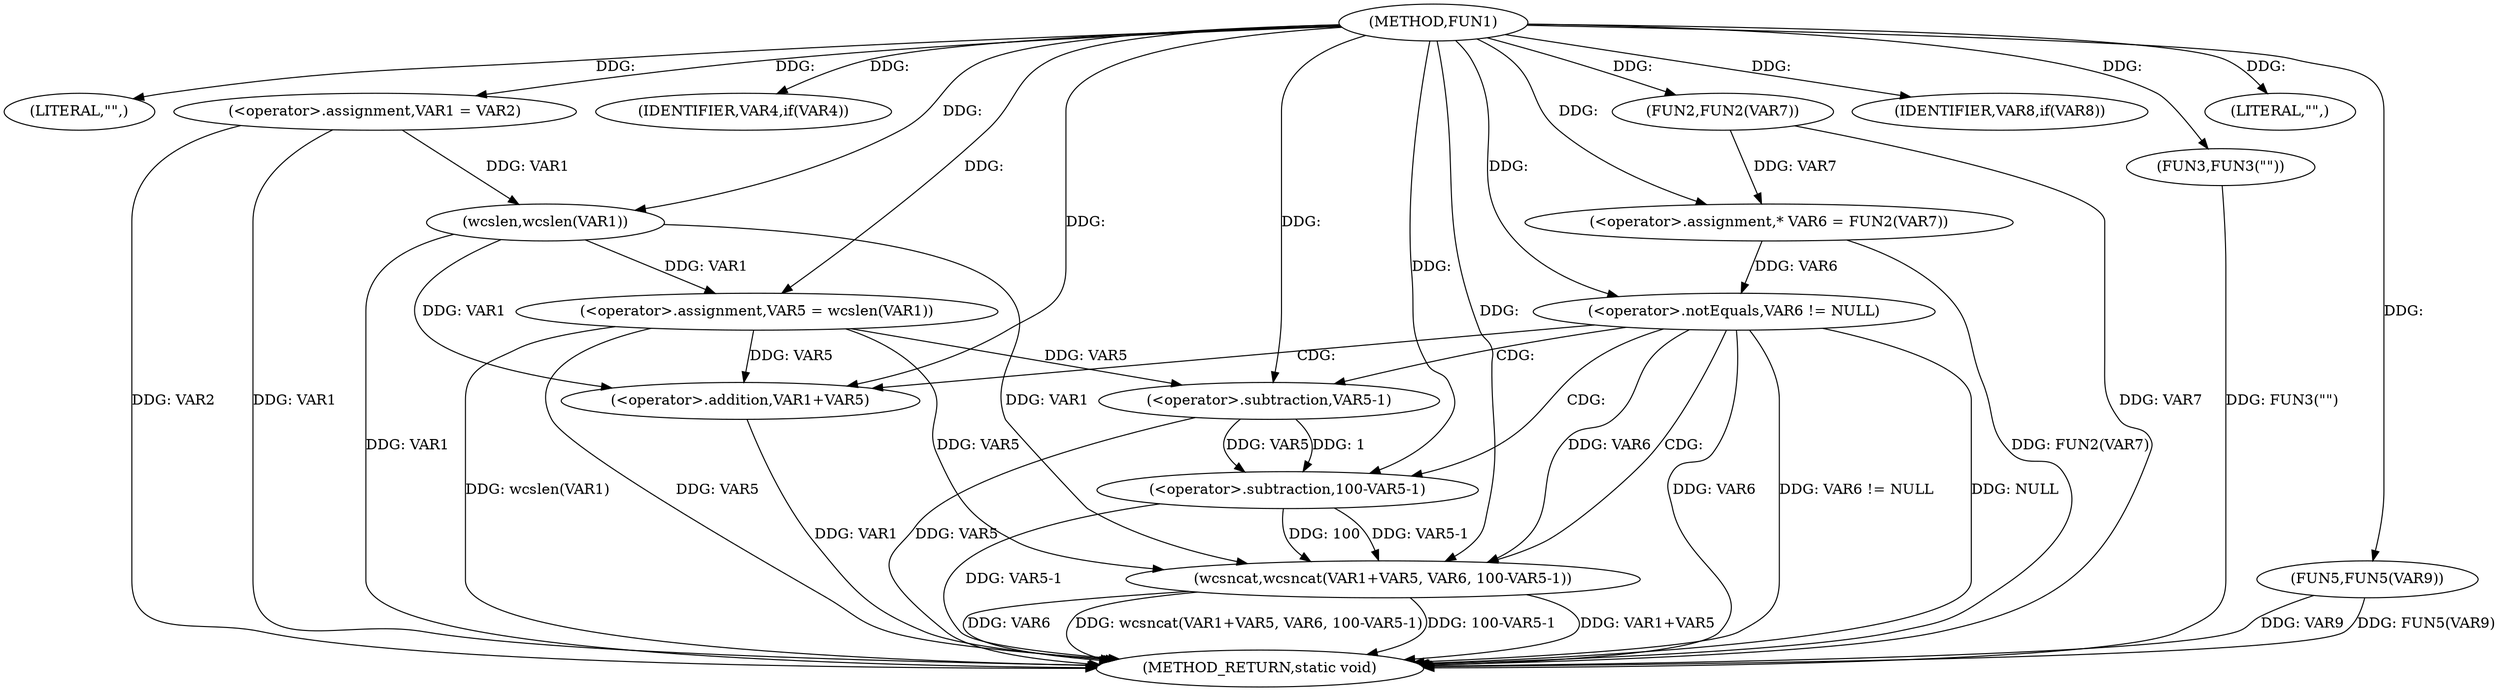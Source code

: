 digraph FUN1 {  
"1000100" [label = "(METHOD,FUN1)" ]
"1000147" [label = "(METHOD_RETURN,static void)" ]
"1000103" [label = "(LITERAL,\"\",)" ]
"1000104" [label = "(<operator>.assignment,VAR1 = VAR2)" ]
"1000108" [label = "(IDENTIFIER,VAR4,if(VAR4))" ]
"1000112" [label = "(<operator>.assignment,VAR5 = wcslen(VAR1))" ]
"1000114" [label = "(wcslen,wcslen(VAR1))" ]
"1000117" [label = "(<operator>.assignment,* VAR6 = FUN2(VAR7))" ]
"1000119" [label = "(FUN2,FUN2(VAR7))" ]
"1000122" [label = "(<operator>.notEquals,VAR6 != NULL)" ]
"1000126" [label = "(wcsncat,wcsncat(VAR1+VAR5, VAR6, 100-VAR5-1))" ]
"1000127" [label = "(<operator>.addition,VAR1+VAR5)" ]
"1000131" [label = "(<operator>.subtraction,100-VAR5-1)" ]
"1000133" [label = "(<operator>.subtraction,VAR5-1)" ]
"1000137" [label = "(IDENTIFIER,VAR8,if(VAR8))" ]
"1000139" [label = "(FUN3,FUN3(\"\"))" ]
"1000144" [label = "(LITERAL,\"\",)" ]
"1000145" [label = "(FUN5,FUN5(VAR9))" ]
  "1000104" -> "1000147"  [ label = "DDG: VAR1"] 
  "1000112" -> "1000147"  [ label = "DDG: wcslen(VAR1)"] 
  "1000133" -> "1000147"  [ label = "DDG: VAR5"] 
  "1000114" -> "1000147"  [ label = "DDG: VAR1"] 
  "1000126" -> "1000147"  [ label = "DDG: VAR1+VAR5"] 
  "1000127" -> "1000147"  [ label = "DDG: VAR1"] 
  "1000117" -> "1000147"  [ label = "DDG: FUN2(VAR7)"] 
  "1000145" -> "1000147"  [ label = "DDG: VAR9"] 
  "1000104" -> "1000147"  [ label = "DDG: VAR2"] 
  "1000126" -> "1000147"  [ label = "DDG: VAR6"] 
  "1000126" -> "1000147"  [ label = "DDG: wcsncat(VAR1+VAR5, VAR6, 100-VAR5-1)"] 
  "1000122" -> "1000147"  [ label = "DDG: VAR6"] 
  "1000139" -> "1000147"  [ label = "DDG: FUN3(\"\")"] 
  "1000131" -> "1000147"  [ label = "DDG: VAR5-1"] 
  "1000112" -> "1000147"  [ label = "DDG: VAR5"] 
  "1000119" -> "1000147"  [ label = "DDG: VAR7"] 
  "1000122" -> "1000147"  [ label = "DDG: VAR6 != NULL"] 
  "1000145" -> "1000147"  [ label = "DDG: FUN5(VAR9)"] 
  "1000126" -> "1000147"  [ label = "DDG: 100-VAR5-1"] 
  "1000122" -> "1000147"  [ label = "DDG: NULL"] 
  "1000100" -> "1000103"  [ label = "DDG: "] 
  "1000100" -> "1000104"  [ label = "DDG: "] 
  "1000100" -> "1000108"  [ label = "DDG: "] 
  "1000114" -> "1000112"  [ label = "DDG: VAR1"] 
  "1000100" -> "1000112"  [ label = "DDG: "] 
  "1000104" -> "1000114"  [ label = "DDG: VAR1"] 
  "1000100" -> "1000114"  [ label = "DDG: "] 
  "1000119" -> "1000117"  [ label = "DDG: VAR7"] 
  "1000100" -> "1000117"  [ label = "DDG: "] 
  "1000100" -> "1000119"  [ label = "DDG: "] 
  "1000117" -> "1000122"  [ label = "DDG: VAR6"] 
  "1000100" -> "1000122"  [ label = "DDG: "] 
  "1000114" -> "1000126"  [ label = "DDG: VAR1"] 
  "1000100" -> "1000126"  [ label = "DDG: "] 
  "1000112" -> "1000126"  [ label = "DDG: VAR5"] 
  "1000114" -> "1000127"  [ label = "DDG: VAR1"] 
  "1000100" -> "1000127"  [ label = "DDG: "] 
  "1000112" -> "1000127"  [ label = "DDG: VAR5"] 
  "1000122" -> "1000126"  [ label = "DDG: VAR6"] 
  "1000131" -> "1000126"  [ label = "DDG: 100"] 
  "1000131" -> "1000126"  [ label = "DDG: VAR5-1"] 
  "1000100" -> "1000131"  [ label = "DDG: "] 
  "1000133" -> "1000131"  [ label = "DDG: VAR5"] 
  "1000133" -> "1000131"  [ label = "DDG: 1"] 
  "1000100" -> "1000133"  [ label = "DDG: "] 
  "1000112" -> "1000133"  [ label = "DDG: VAR5"] 
  "1000100" -> "1000137"  [ label = "DDG: "] 
  "1000100" -> "1000139"  [ label = "DDG: "] 
  "1000100" -> "1000144"  [ label = "DDG: "] 
  "1000100" -> "1000145"  [ label = "DDG: "] 
  "1000122" -> "1000131"  [ label = "CDG: "] 
  "1000122" -> "1000127"  [ label = "CDG: "] 
  "1000122" -> "1000126"  [ label = "CDG: "] 
  "1000122" -> "1000133"  [ label = "CDG: "] 
}
